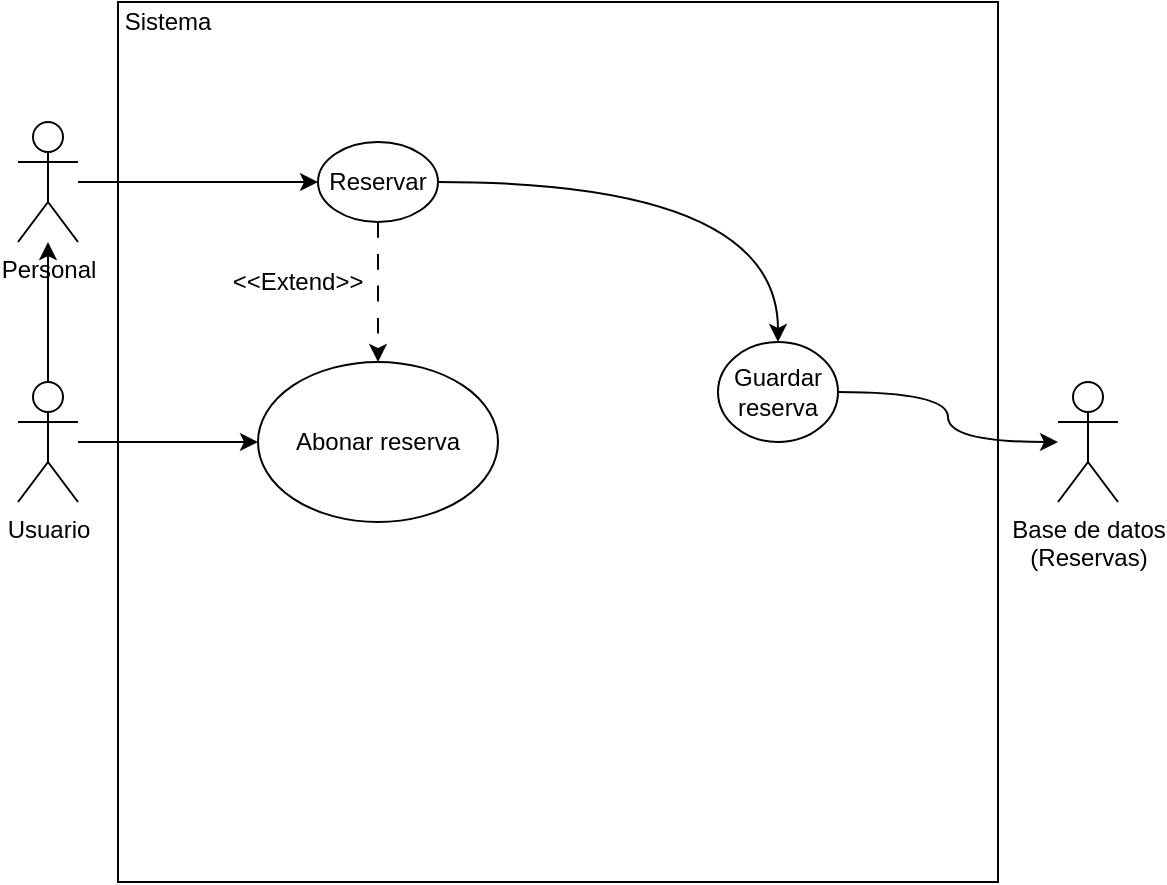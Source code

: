 <mxfile version="24.1.0" type="device">
  <diagram name="Page-1" id="42789a77-a242-8287-6e28-9cd8cfd52e62">
    <mxGraphModel dx="683" dy="421" grid="1" gridSize="10" guides="1" tooltips="1" connect="1" arrows="1" fold="1" page="0" pageScale="1" pageWidth="1100" pageHeight="850" background="none" math="0" shadow="0">
      <root>
        <mxCell id="0" />
        <mxCell id="1" parent="0" />
        <mxCell id="g6nI-G4mUXOmH5zkndI8-2" value="" style="whiteSpace=wrap;html=1;aspect=fixed;" vertex="1" parent="1">
          <mxGeometry x="160" y="200" width="440" height="440" as="geometry" />
        </mxCell>
        <mxCell id="g6nI-G4mUXOmH5zkndI8-17" style="edgeStyle=orthogonalEdgeStyle;curved=1;rounded=0;orthogonalLoop=1;jettySize=auto;html=1;" edge="1" parent="1" source="g6nI-G4mUXOmH5zkndI8-1" target="g6nI-G4mUXOmH5zkndI8-16">
          <mxGeometry relative="1" as="geometry" />
        </mxCell>
        <mxCell id="g6nI-G4mUXOmH5zkndI8-22" style="edgeStyle=orthogonalEdgeStyle;curved=1;rounded=0;orthogonalLoop=1;jettySize=auto;html=1;" edge="1" parent="1" source="g6nI-G4mUXOmH5zkndI8-1" target="g6nI-G4mUXOmH5zkndI8-21">
          <mxGeometry relative="1" as="geometry" />
        </mxCell>
        <mxCell id="g6nI-G4mUXOmH5zkndI8-1" value="Usuario" style="shape=umlActor;verticalLabelPosition=bottom;verticalAlign=top;html=1;outlineConnect=0;" vertex="1" parent="1">
          <mxGeometry x="110" y="390" width="30" height="60" as="geometry" />
        </mxCell>
        <mxCell id="g6nI-G4mUXOmH5zkndI8-5" value="Base de datos&lt;div&gt;(Reservas)&lt;/div&gt;" style="shape=umlActor;verticalLabelPosition=bottom;verticalAlign=top;html=1;outlineConnect=0;" vertex="1" parent="1">
          <mxGeometry x="630" y="390" width="30" height="60" as="geometry" />
        </mxCell>
        <mxCell id="g6nI-G4mUXOmH5zkndI8-8" value="Sistema" style="text;html=1;align=center;verticalAlign=middle;whiteSpace=wrap;rounded=0;" vertex="1" parent="1">
          <mxGeometry x="160" y="200" width="50" height="20" as="geometry" />
        </mxCell>
        <mxCell id="g6nI-G4mUXOmH5zkndI8-24" style="edgeStyle=orthogonalEdgeStyle;curved=1;rounded=0;orthogonalLoop=1;jettySize=auto;html=1;" edge="1" parent="1" source="g6nI-G4mUXOmH5zkndI8-10" target="g6nI-G4mUXOmH5zkndI8-15">
          <mxGeometry relative="1" as="geometry" />
        </mxCell>
        <mxCell id="g6nI-G4mUXOmH5zkndI8-25" style="edgeStyle=orthogonalEdgeStyle;curved=1;rounded=0;orthogonalLoop=1;jettySize=auto;html=1;dashed=1;dashPattern=8 8;" edge="1" parent="1" source="g6nI-G4mUXOmH5zkndI8-10" target="g6nI-G4mUXOmH5zkndI8-21">
          <mxGeometry relative="1" as="geometry" />
        </mxCell>
        <mxCell id="g6nI-G4mUXOmH5zkndI8-10" value="Reservar" style="ellipse;whiteSpace=wrap;html=1;" vertex="1" parent="1">
          <mxGeometry x="260" y="270" width="60" height="40" as="geometry" />
        </mxCell>
        <mxCell id="g6nI-G4mUXOmH5zkndI8-20" style="edgeStyle=orthogonalEdgeStyle;curved=1;rounded=0;orthogonalLoop=1;jettySize=auto;html=1;" edge="1" parent="1" source="g6nI-G4mUXOmH5zkndI8-15" target="g6nI-G4mUXOmH5zkndI8-5">
          <mxGeometry relative="1" as="geometry" />
        </mxCell>
        <mxCell id="g6nI-G4mUXOmH5zkndI8-15" value="Guardar reserva" style="ellipse;whiteSpace=wrap;html=1;" vertex="1" parent="1">
          <mxGeometry x="460" y="370" width="60" height="50" as="geometry" />
        </mxCell>
        <mxCell id="g6nI-G4mUXOmH5zkndI8-18" style="edgeStyle=orthogonalEdgeStyle;curved=1;rounded=0;orthogonalLoop=1;jettySize=auto;html=1;" edge="1" parent="1" source="g6nI-G4mUXOmH5zkndI8-16" target="g6nI-G4mUXOmH5zkndI8-10">
          <mxGeometry relative="1" as="geometry" />
        </mxCell>
        <mxCell id="g6nI-G4mUXOmH5zkndI8-16" value="Personal" style="shape=umlActor;verticalLabelPosition=bottom;verticalAlign=top;html=1;outlineConnect=0;" vertex="1" parent="1">
          <mxGeometry x="110" y="260" width="30" height="60" as="geometry" />
        </mxCell>
        <mxCell id="g6nI-G4mUXOmH5zkndI8-21" value="Abonar reserva" style="ellipse;whiteSpace=wrap;html=1;" vertex="1" parent="1">
          <mxGeometry x="230" y="380" width="120" height="80" as="geometry" />
        </mxCell>
        <mxCell id="g6nI-G4mUXOmH5zkndI8-26" value="&amp;lt;&amp;lt;Extend&amp;gt;&amp;gt;" style="text;html=1;align=center;verticalAlign=middle;whiteSpace=wrap;rounded=0;" vertex="1" parent="1">
          <mxGeometry x="220" y="330" width="60" height="20" as="geometry" />
        </mxCell>
      </root>
    </mxGraphModel>
  </diagram>
</mxfile>
